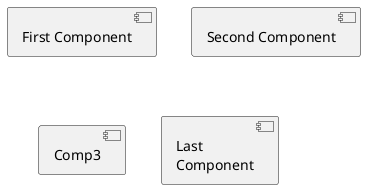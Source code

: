 @startuml
[First Component]
[Second Component] as Comp2
component Comp3
component [Last\nComponent] as Comp4
@enduml